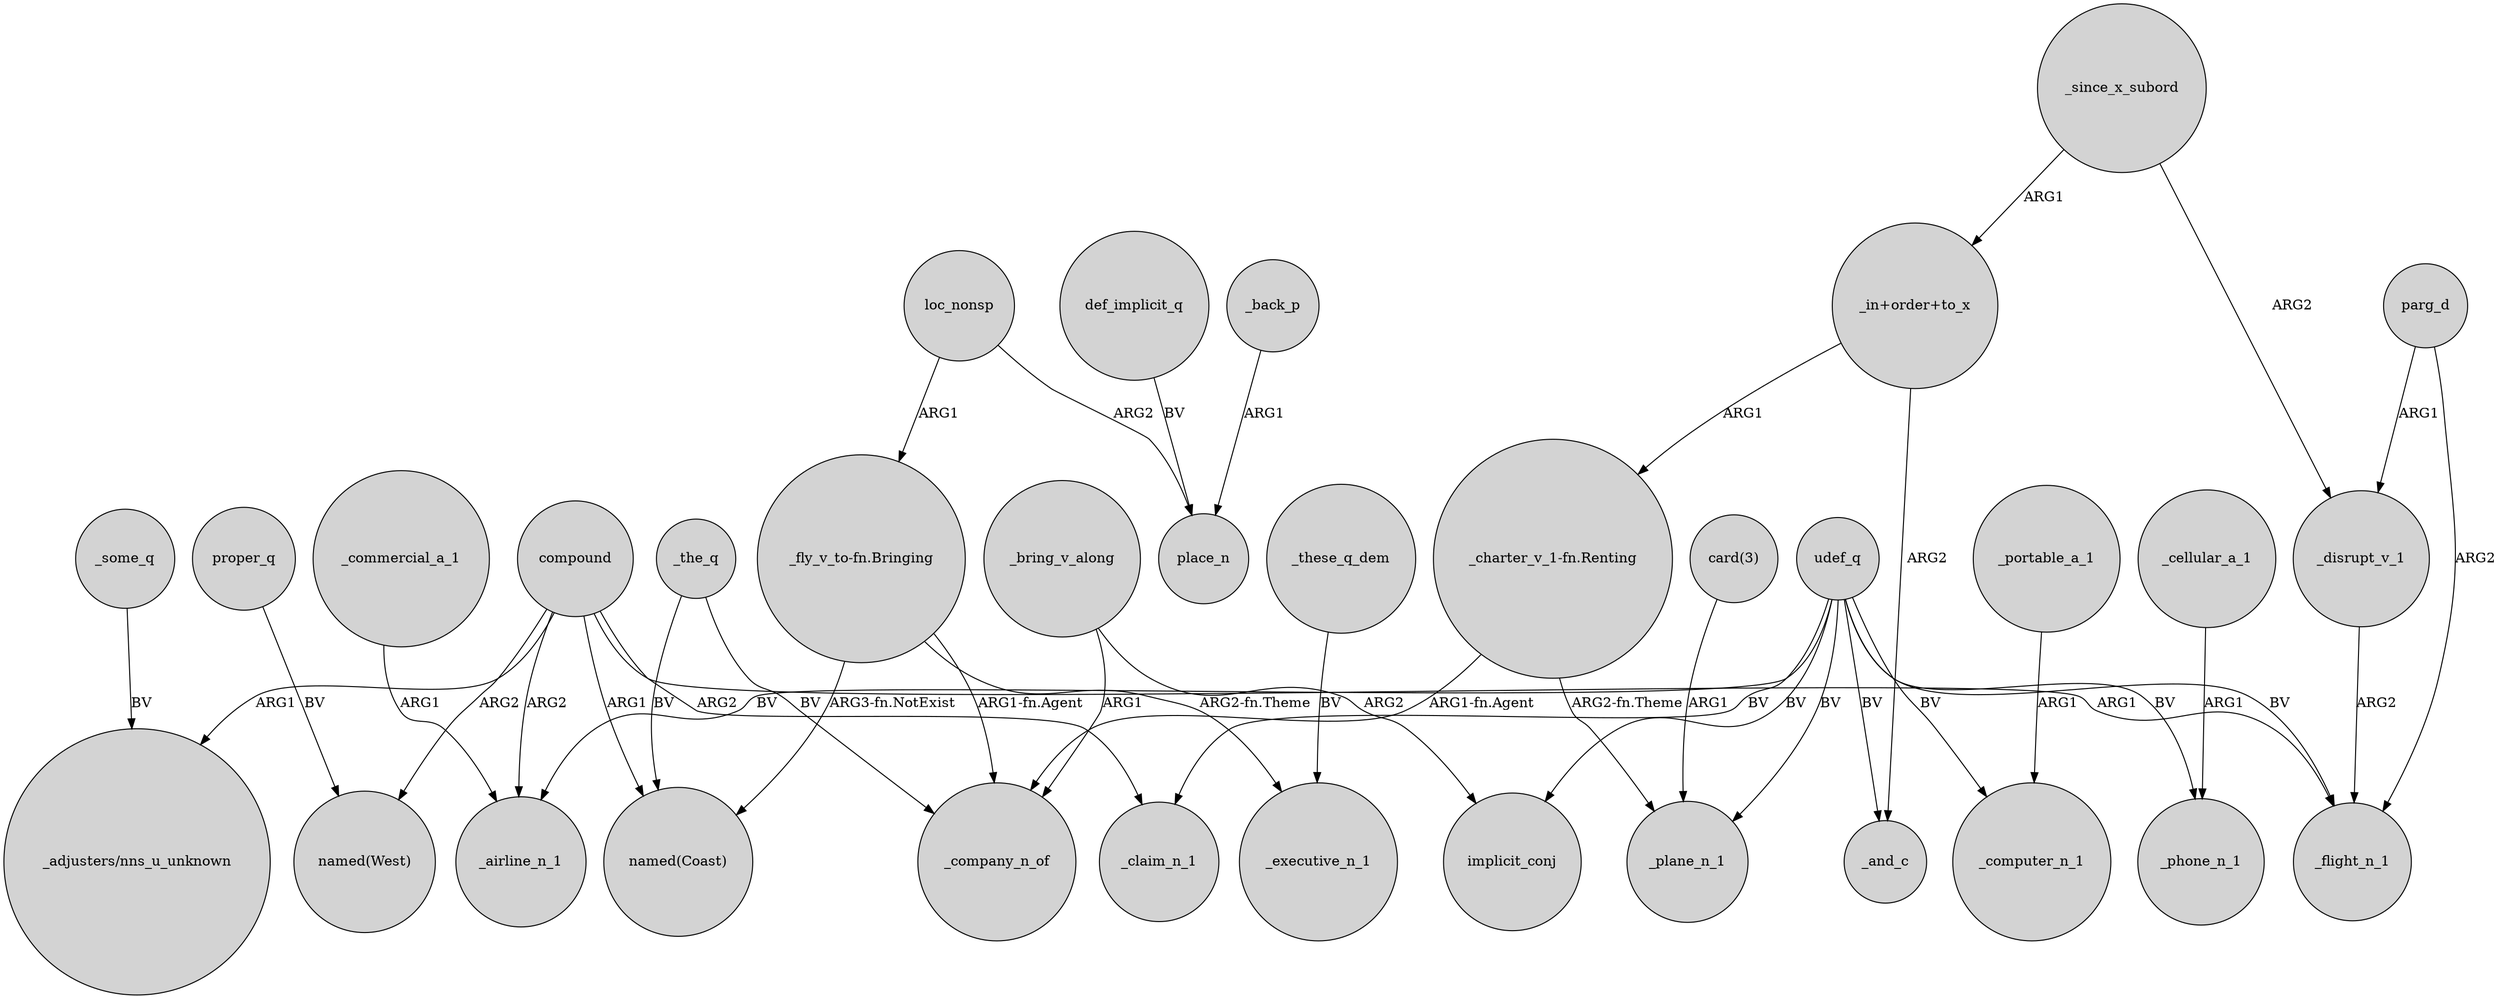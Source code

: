 digraph {
	node [shape=circle style=filled]
	compound -> "named(West)" [label=ARG2]
	udef_q -> _claim_n_1 [label=BV]
	_the_q -> "named(Coast)" [label=BV]
	_bring_v_along -> implicit_conj [label=ARG2]
	_since_x_subord -> _disrupt_v_1 [label=ARG2]
	udef_q -> _flight_n_1 [label=BV]
	compound -> _flight_n_1 [label=ARG1]
	parg_d -> _flight_n_1 [label=ARG2]
	compound -> _claim_n_1 [label=ARG2]
	def_implicit_q -> place_n [label=BV]
	proper_q -> "named(West)" [label=BV]
	compound -> "named(Coast)" [label=ARG1]
	udef_q -> implicit_conj [label=BV]
	udef_q -> _computer_n_1 [label=BV]
	_the_q -> _company_n_of [label=BV]
	"_charter_v_1-fn.Renting" -> _company_n_of [label="ARG1-fn.Agent"]
	_bring_v_along -> _company_n_of [label=ARG1]
	"_fly_v_to-fn.Bringing" -> _company_n_of [label="ARG1-fn.Agent"]
	_portable_a_1 -> _computer_n_1 [label=ARG1]
	udef_q -> _plane_n_1 [label=BV]
	_cellular_a_1 -> _phone_n_1 [label=ARG1]
	_disrupt_v_1 -> _flight_n_1 [label=ARG2]
	"card(3)" -> _plane_n_1 [label=ARG1]
	loc_nonsp -> "_fly_v_to-fn.Bringing" [label=ARG1]
	_some_q -> "_adjusters/nns_u_unknown" [label=BV]
	"_in+order+to_x" -> _and_c [label=ARG2]
	"_fly_v_to-fn.Bringing" -> "named(Coast)" [label="ARG3-fn.NotExist"]
	loc_nonsp -> place_n [label=ARG2]
	_back_p -> place_n [label=ARG1]
	_these_q_dem -> _executive_n_1 [label=BV]
	compound -> "_adjusters/nns_u_unknown" [label=ARG1]
	udef_q -> _airline_n_1 [label=BV]
	"_in+order+to_x" -> "_charter_v_1-fn.Renting" [label=ARG1]
	"_fly_v_to-fn.Bringing" -> _executive_n_1 [label="ARG2-fn.Theme"]
	udef_q -> _and_c [label=BV]
	udef_q -> _phone_n_1 [label=BV]
	parg_d -> _disrupt_v_1 [label=ARG1]
	"_charter_v_1-fn.Renting" -> _plane_n_1 [label="ARG2-fn.Theme"]
	_since_x_subord -> "_in+order+to_x" [label=ARG1]
	_commercial_a_1 -> _airline_n_1 [label=ARG1]
	compound -> _airline_n_1 [label=ARG2]
}
